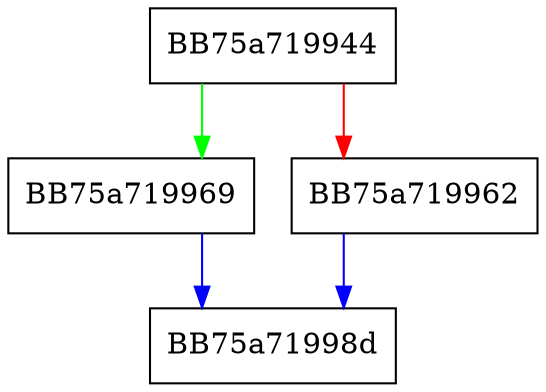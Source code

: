digraph vdbeMemAddTerminator {
  node [shape="box"];
  graph [splines=ortho];
  BB75a719944 -> BB75a719969 [color="green"];
  BB75a719944 -> BB75a719962 [color="red"];
  BB75a719962 -> BB75a71998d [color="blue"];
  BB75a719969 -> BB75a71998d [color="blue"];
}
